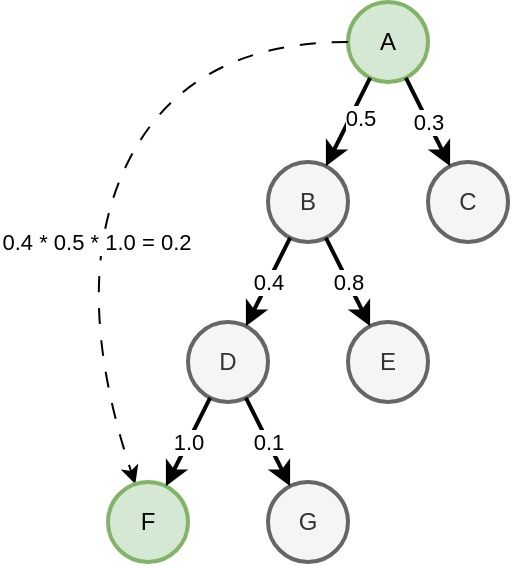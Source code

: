 <mxfile version="27.0.3">
  <diagram name="Page-1" id="7340mGMNs5xD894TJSfL">
    <mxGraphModel dx="1399" dy="530" grid="1" gridSize="10" guides="1" tooltips="1" connect="1" arrows="1" fold="1" page="1" pageScale="1" pageWidth="850" pageHeight="1100" math="0" shadow="0">
      <root>
        <mxCell id="0" />
        <mxCell id="1" parent="0" />
        <mxCell id="Cc-F1Y8J5B0KL7pH3kvm-1" value="A" style="ellipse;whiteSpace=wrap;html=1;aspect=fixed;fillColor=#d5e8d4;strokeColor=#82b366;strokeWidth=2;" vertex="1" parent="1">
          <mxGeometry x="200" y="40" width="40" height="40" as="geometry" />
        </mxCell>
        <mxCell id="Cc-F1Y8J5B0KL7pH3kvm-2" value="C" style="ellipse;whiteSpace=wrap;html=1;aspect=fixed;fillColor=#f5f5f5;fontColor=#333333;strokeColor=#666666;strokeWidth=2;" vertex="1" parent="1">
          <mxGeometry x="240" y="120" width="40" height="40" as="geometry" />
        </mxCell>
        <mxCell id="Cc-F1Y8J5B0KL7pH3kvm-3" value="B" style="ellipse;whiteSpace=wrap;html=1;aspect=fixed;fillColor=#f5f5f5;fontColor=#333333;strokeColor=#666666;strokeWidth=2;" vertex="1" parent="1">
          <mxGeometry x="160" y="120" width="40" height="40" as="geometry" />
        </mxCell>
        <mxCell id="Cc-F1Y8J5B0KL7pH3kvm-4" value="E" style="ellipse;whiteSpace=wrap;html=1;aspect=fixed;fillColor=#f5f5f5;fontColor=#333333;strokeColor=#666666;strokeWidth=2;" vertex="1" parent="1">
          <mxGeometry x="200" y="200" width="40" height="40" as="geometry" />
        </mxCell>
        <mxCell id="Cc-F1Y8J5B0KL7pH3kvm-5" value="D" style="ellipse;whiteSpace=wrap;html=1;aspect=fixed;fillColor=#f5f5f5;strokeColor=#666666;fontColor=#333333;strokeWidth=2;" vertex="1" parent="1">
          <mxGeometry x="120" y="200" width="40" height="40" as="geometry" />
        </mxCell>
        <mxCell id="Cc-F1Y8J5B0KL7pH3kvm-6" value="" style="endArrow=classic;html=1;rounded=0;strokeWidth=2;" edge="1" parent="1" source="Cc-F1Y8J5B0KL7pH3kvm-1" target="Cc-F1Y8J5B0KL7pH3kvm-3">
          <mxGeometry width="50" height="50" relative="1" as="geometry">
            <mxPoint x="70" y="60" as="sourcePoint" />
            <mxPoint x="120" y="10" as="targetPoint" />
          </mxGeometry>
        </mxCell>
        <mxCell id="Cc-F1Y8J5B0KL7pH3kvm-7" value="0.5" style="edgeLabel;html=1;align=center;verticalAlign=middle;resizable=0;points=[];" vertex="1" connectable="0" parent="Cc-F1Y8J5B0KL7pH3kvm-6">
          <mxGeometry x="-0.182" y="4" relative="1" as="geometry">
            <mxPoint as="offset" />
          </mxGeometry>
        </mxCell>
        <mxCell id="Cc-F1Y8J5B0KL7pH3kvm-8" value="0.3" style="endArrow=classic;html=1;rounded=0;strokeWidth=2;" edge="1" parent="1" source="Cc-F1Y8J5B0KL7pH3kvm-1" target="Cc-F1Y8J5B0KL7pH3kvm-2">
          <mxGeometry width="50" height="50" relative="1" as="geometry">
            <mxPoint x="216" y="84" as="sourcePoint" />
            <mxPoint x="190" y="130" as="targetPoint" />
          </mxGeometry>
        </mxCell>
        <mxCell id="Cc-F1Y8J5B0KL7pH3kvm-9" value="0.4" style="endArrow=classic;html=1;rounded=0;strokeWidth=2;" edge="1" parent="1" source="Cc-F1Y8J5B0KL7pH3kvm-3" target="Cc-F1Y8J5B0KL7pH3kvm-5">
          <mxGeometry width="50" height="50" relative="1" as="geometry">
            <mxPoint x="216" y="84" as="sourcePoint" />
            <mxPoint x="190" y="130" as="targetPoint" />
          </mxGeometry>
        </mxCell>
        <mxCell id="Cc-F1Y8J5B0KL7pH3kvm-10" value="0.8" style="endArrow=classic;html=1;rounded=0;strokeWidth=2;" edge="1" parent="1" source="Cc-F1Y8J5B0KL7pH3kvm-3" target="Cc-F1Y8J5B0KL7pH3kvm-4">
          <mxGeometry width="50" height="50" relative="1" as="geometry">
            <mxPoint x="176" y="164" as="sourcePoint" />
            <mxPoint x="150" y="210" as="targetPoint" />
          </mxGeometry>
        </mxCell>
        <mxCell id="Cc-F1Y8J5B0KL7pH3kvm-11" value="" style="curved=1;endArrow=classic;html=1;rounded=0;dashed=1;dashPattern=8 8;strokeWidth=1;" edge="1" parent="1" source="Cc-F1Y8J5B0KL7pH3kvm-1" target="Cc-F1Y8J5B0KL7pH3kvm-13">
          <mxGeometry width="50" height="50" relative="1" as="geometry">
            <mxPoint x="270" y="520" as="sourcePoint" />
            <mxPoint x="320" y="470" as="targetPoint" />
            <Array as="points">
              <mxPoint x="120" y="60" />
              <mxPoint x="60" y="180" />
            </Array>
          </mxGeometry>
        </mxCell>
        <mxCell id="Cc-F1Y8J5B0KL7pH3kvm-12" value="0.4 * 0.5 * 1.0 = 0.2" style="edgeLabel;html=1;align=center;verticalAlign=middle;resizable=0;points=[];" vertex="1" connectable="0" parent="Cc-F1Y8J5B0KL7pH3kvm-11">
          <mxGeometry x="0.181" y="3" relative="1" as="geometry">
            <mxPoint as="offset" />
          </mxGeometry>
        </mxCell>
        <mxCell id="Cc-F1Y8J5B0KL7pH3kvm-13" value="F" style="ellipse;whiteSpace=wrap;html=1;aspect=fixed;fillColor=#d5e8d4;strokeColor=#82b366;strokeWidth=2;" vertex="1" parent="1">
          <mxGeometry x="80" y="280" width="40" height="40" as="geometry" />
        </mxCell>
        <mxCell id="Cc-F1Y8J5B0KL7pH3kvm-14" value="G" style="ellipse;whiteSpace=wrap;html=1;aspect=fixed;fillColor=#f5f5f5;fontColor=#333333;strokeColor=#666666;strokeWidth=2;" vertex="1" parent="1">
          <mxGeometry x="160" y="280" width="40" height="40" as="geometry" />
        </mxCell>
        <mxCell id="Cc-F1Y8J5B0KL7pH3kvm-15" value="1.0" style="endArrow=classic;html=1;rounded=0;strokeWidth=2;" edge="1" parent="1" source="Cc-F1Y8J5B0KL7pH3kvm-5" target="Cc-F1Y8J5B0KL7pH3kvm-13">
          <mxGeometry width="50" height="50" relative="1" as="geometry">
            <mxPoint x="150" y="260" as="sourcePoint" />
            <mxPoint x="150" y="210" as="targetPoint" />
          </mxGeometry>
        </mxCell>
        <mxCell id="Cc-F1Y8J5B0KL7pH3kvm-16" value="0.1" style="endArrow=classic;html=1;rounded=0;strokeWidth=2;" edge="1" parent="1" source="Cc-F1Y8J5B0KL7pH3kvm-5" target="Cc-F1Y8J5B0KL7pH3kvm-14">
          <mxGeometry width="50" height="50" relative="1" as="geometry">
            <mxPoint x="141" y="248" as="sourcePoint" />
            <mxPoint x="119" y="292" as="targetPoint" />
          </mxGeometry>
        </mxCell>
      </root>
    </mxGraphModel>
  </diagram>
</mxfile>
